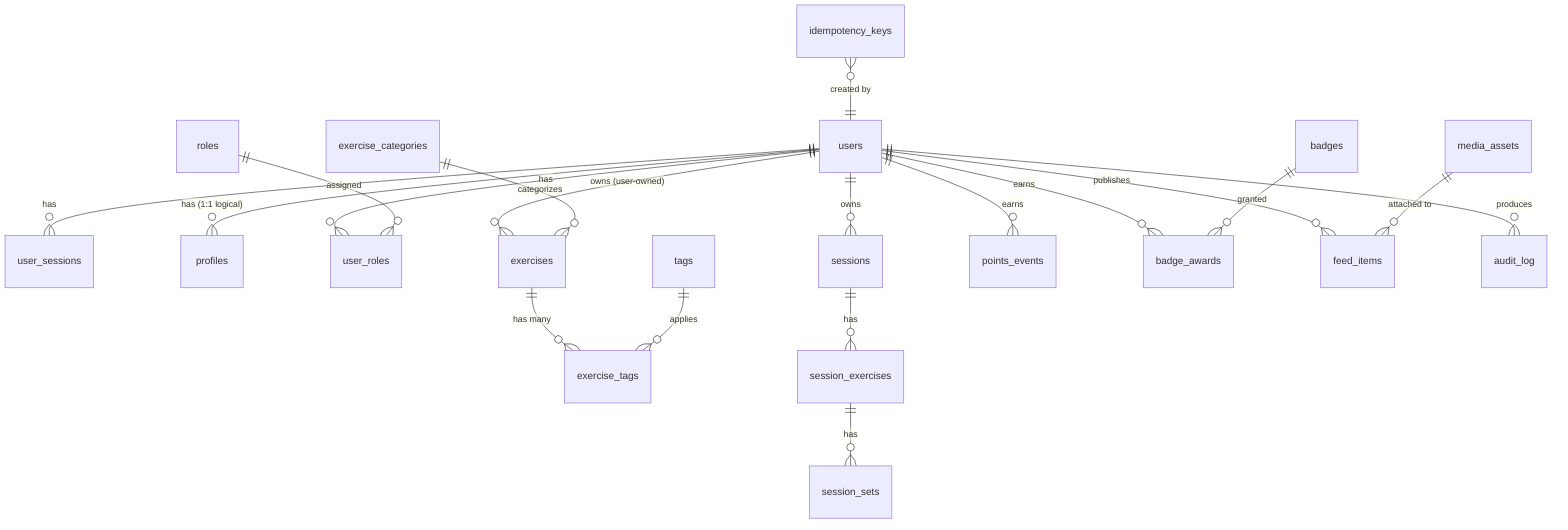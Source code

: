 erDiagram
  users ||--o{ user_sessions : "has"
  users ||--o{ profiles : "has (1:1 logical)"
  users ||--o{ user_roles : "has"
  roles ||--o{ user_roles : "assigned"
  users ||--o{ exercises : "owns (user-owned)"
  exercises ||--o{ exercise_tags : "has many"
  tags ||--o{ exercise_tags : "applies"
  exercise_categories ||--o{ exercises : "categorizes"
  users ||--o{ sessions : "owns"
  sessions ||--o{ session_exercises : "has"
  session_exercises ||--o{ session_sets : "has"
  users ||--o{ points_events : "earns"
  users ||--o{ badge_awards : "earns"
  badges ||--o{ badge_awards : "granted"
  users ||--o{ feed_items : "publishes"
  media_assets ||--o{ feed_items : "attached to"
  users ||--o{ audit_log : "produces"
  idempotency_keys }o--|| users : "created by"